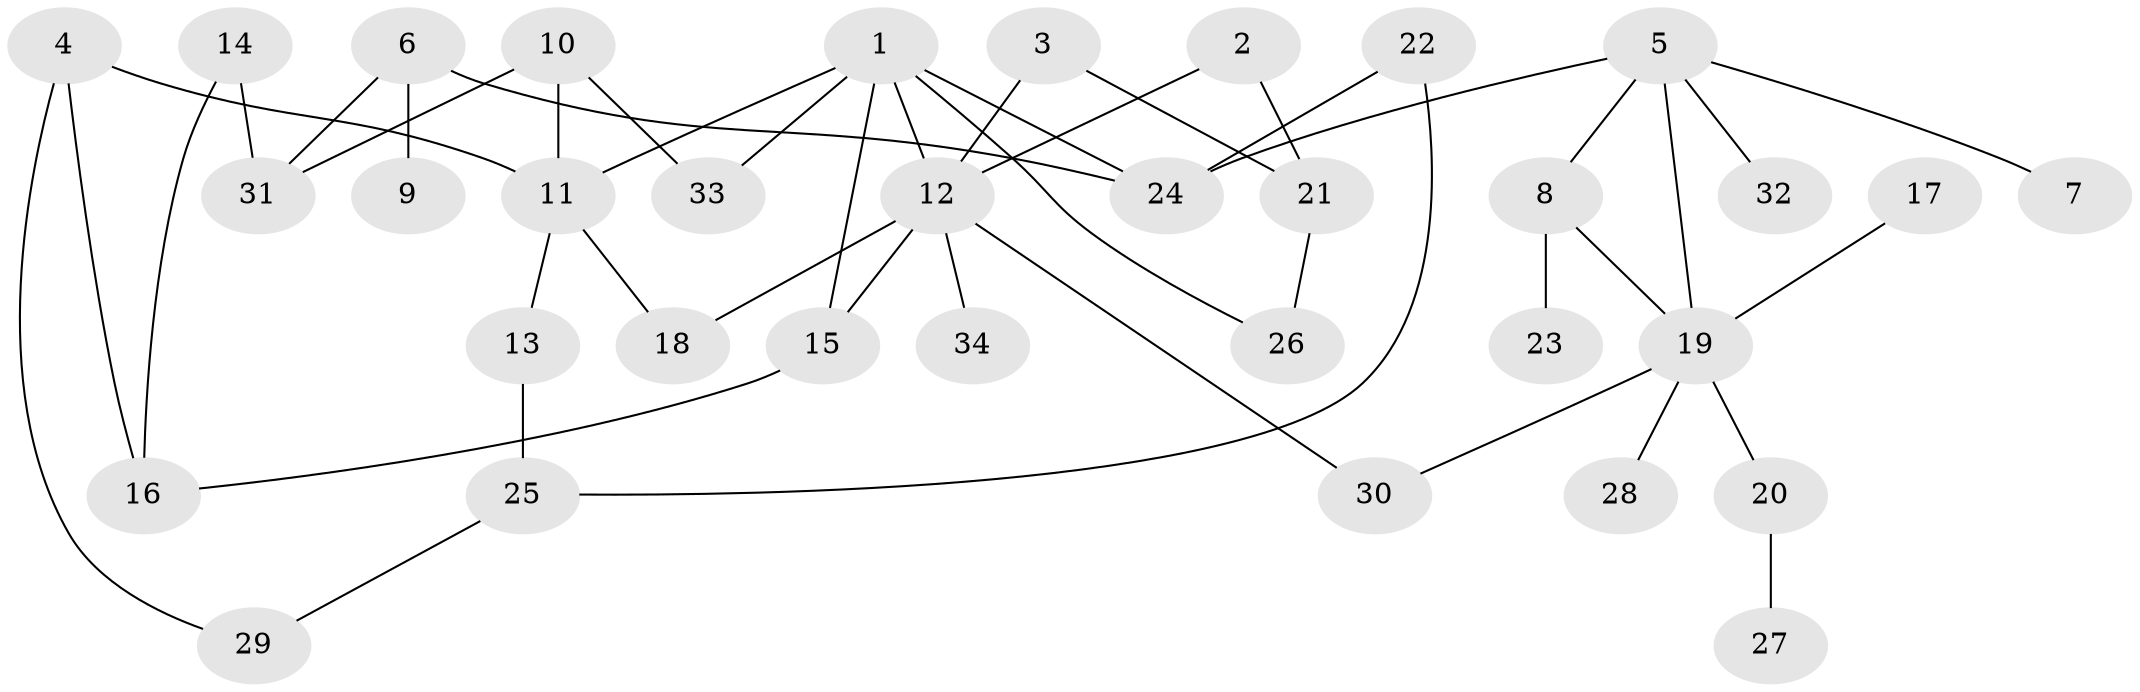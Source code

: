 // original degree distribution, {6: 0.008928571428571428, 7: 0.026785714285714284, 5: 0.026785714285714284, 4: 0.044642857142857144, 8: 0.008928571428571428, 2: 0.3482142857142857, 1: 0.35714285714285715, 3: 0.17857142857142858}
// Generated by graph-tools (version 1.1) at 2025/35/03/04/25 23:35:59]
// undirected, 34 vertices, 45 edges
graph export_dot {
  node [color=gray90,style=filled];
  1;
  2;
  3;
  4;
  5;
  6;
  7;
  8;
  9;
  10;
  11;
  12;
  13;
  14;
  15;
  16;
  17;
  18;
  19;
  20;
  21;
  22;
  23;
  24;
  25;
  26;
  27;
  28;
  29;
  30;
  31;
  32;
  33;
  34;
  1 -- 11 [weight=1.0];
  1 -- 12 [weight=1.0];
  1 -- 15 [weight=1.0];
  1 -- 24 [weight=1.0];
  1 -- 26 [weight=1.0];
  1 -- 33 [weight=1.0];
  2 -- 12 [weight=1.0];
  2 -- 21 [weight=1.0];
  3 -- 12 [weight=1.0];
  3 -- 21 [weight=1.0];
  4 -- 11 [weight=1.0];
  4 -- 16 [weight=1.0];
  4 -- 29 [weight=1.0];
  5 -- 7 [weight=1.0];
  5 -- 8 [weight=1.0];
  5 -- 19 [weight=1.0];
  5 -- 24 [weight=1.0];
  5 -- 32 [weight=1.0];
  6 -- 9 [weight=1.0];
  6 -- 24 [weight=1.0];
  6 -- 31 [weight=1.0];
  8 -- 19 [weight=1.0];
  8 -- 23 [weight=1.0];
  10 -- 11 [weight=1.0];
  10 -- 31 [weight=1.0];
  10 -- 33 [weight=1.0];
  11 -- 13 [weight=1.0];
  11 -- 18 [weight=1.0];
  12 -- 15 [weight=1.0];
  12 -- 18 [weight=1.0];
  12 -- 30 [weight=1.0];
  12 -- 34 [weight=1.0];
  13 -- 25 [weight=1.0];
  14 -- 16 [weight=1.0];
  14 -- 31 [weight=1.0];
  15 -- 16 [weight=1.0];
  17 -- 19 [weight=1.0];
  19 -- 20 [weight=1.0];
  19 -- 28 [weight=1.0];
  19 -- 30 [weight=1.0];
  20 -- 27 [weight=1.0];
  21 -- 26 [weight=1.0];
  22 -- 24 [weight=1.0];
  22 -- 25 [weight=1.0];
  25 -- 29 [weight=1.0];
}
